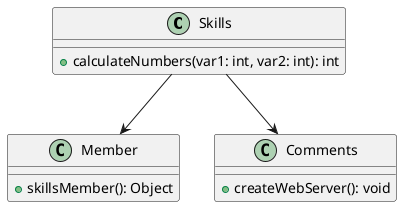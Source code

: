 @startuml
class Skills {
  +calculateNumbers(var1: int, var2: int): int
}

class Member {
  +skillsMember(): Object
}

class Comments {
  +createWebServer(): void
}

Skills --> Member
Skills --> Comments
@enduml
